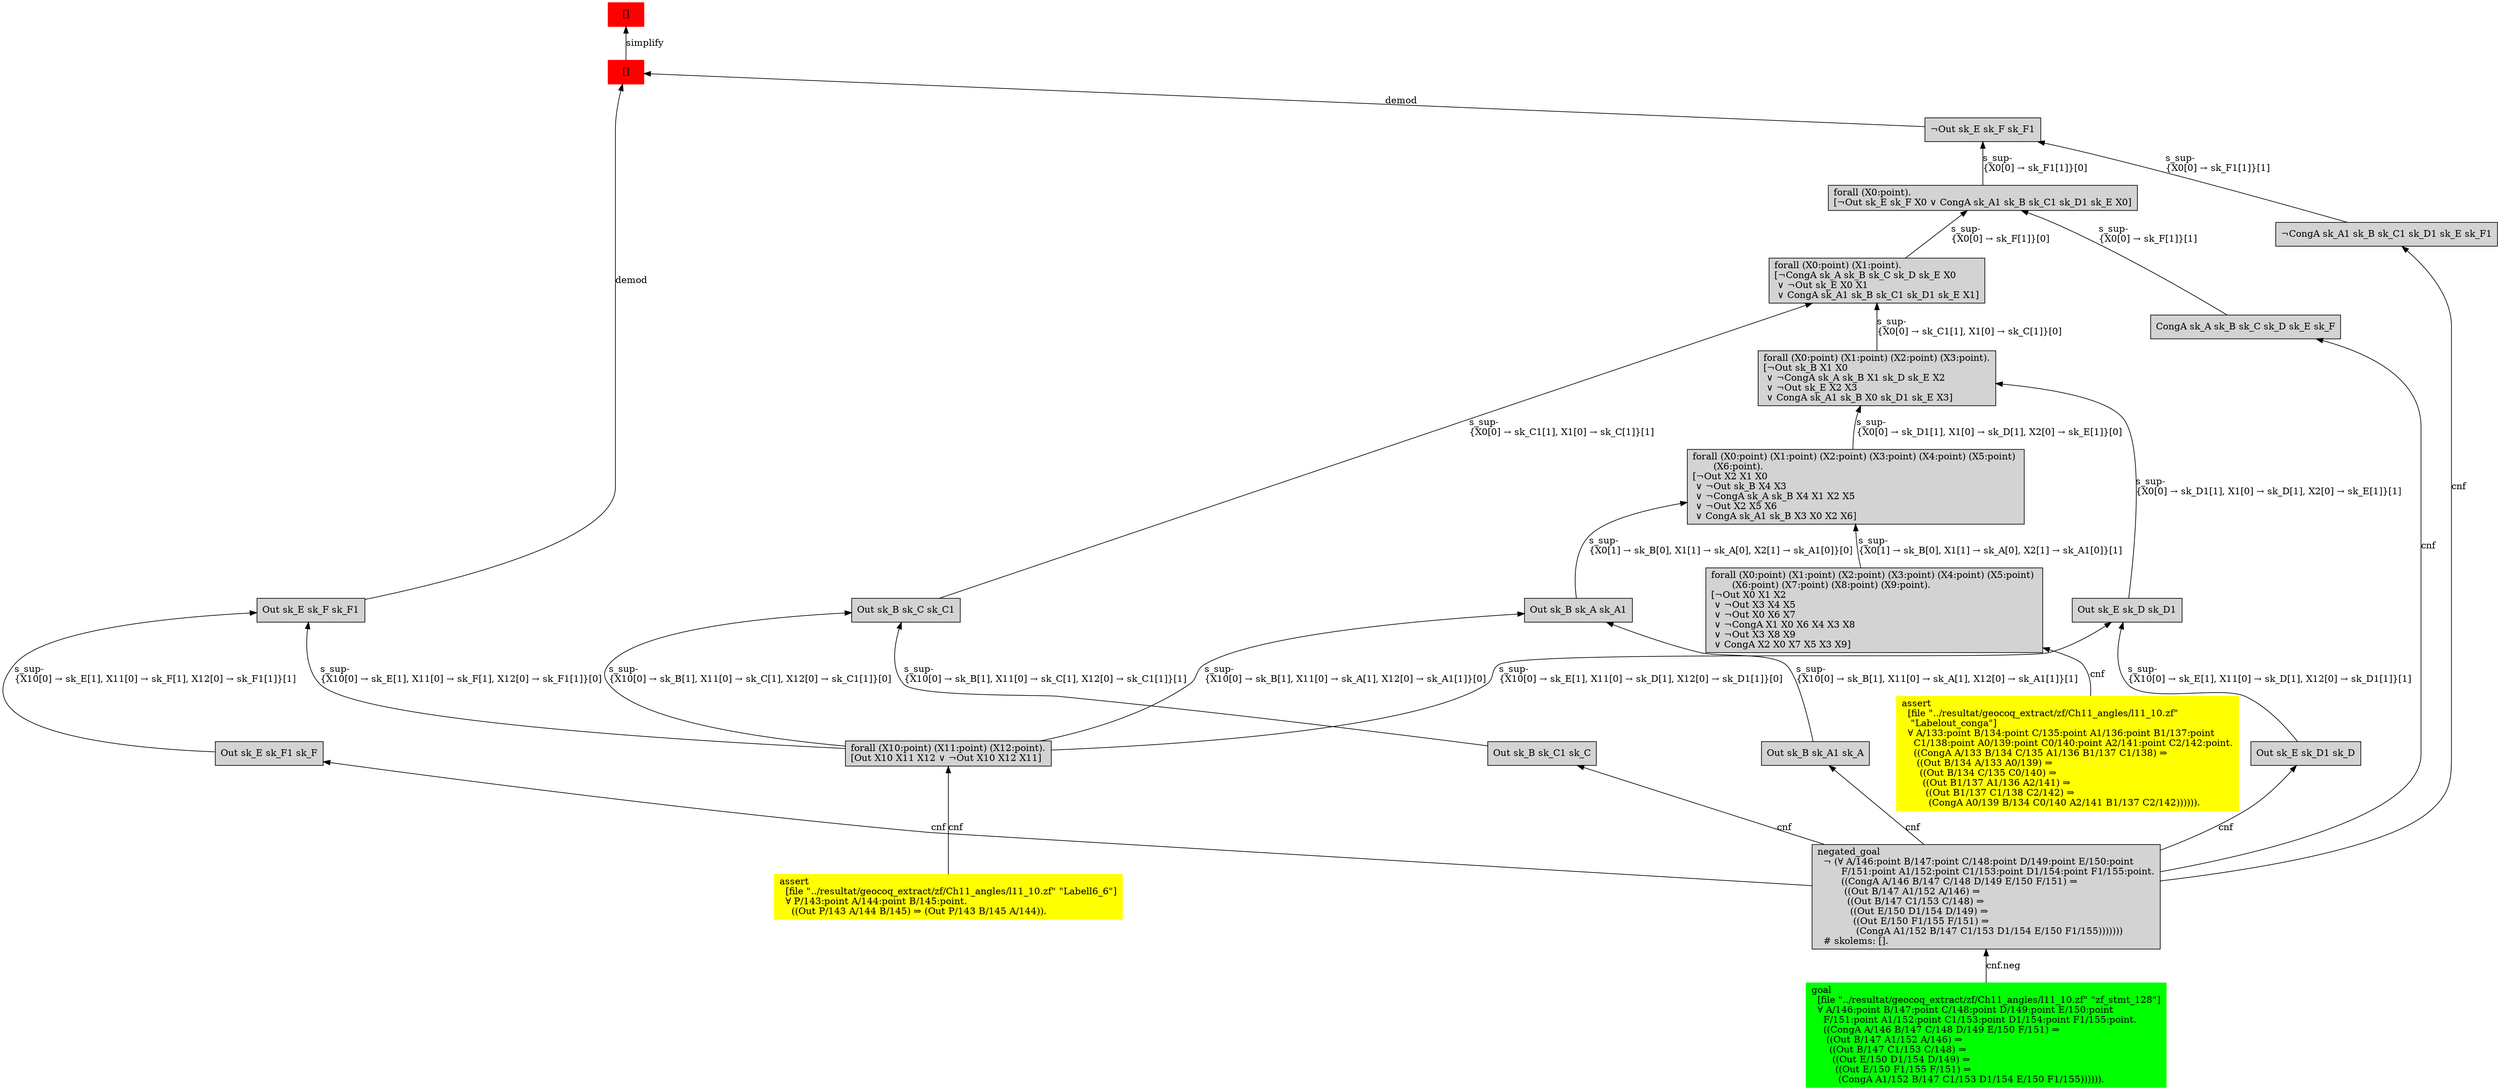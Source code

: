 digraph "unsat_graph" {
  vertex_0 [color=red, label="[]", shape=box, style=filled];
  vertex_0 -> vertex_1 [label="simplify", dir="back"];
  vertex_1 [color=red, label="[]", shape=box, style=filled];
  vertex_1 -> vertex_2 [label="demod", dir="back"];
  vertex_2 [shape=box, label="Out sk_E sk_F sk_F1\l", style=filled];
  vertex_2 -> vertex_3 [label="s_sup-\l\{X10[0] → sk_E[1], X11[0] → sk_F[1], X12[0] → sk_F1[1]\}[0]\l", dir="back"];
  vertex_3 [shape=box, label="forall (X10:point) (X11:point) (X12:point).\l[Out X10 X11 X12 ∨ ¬Out X10 X12 X11]\l", style=filled];
  vertex_3 -> vertex_4 [label="cnf", dir="back"];
  vertex_4 [color=yellow, shape=box, label="assert\l  [file \"../resultat/geocoq_extract/zf/Ch11_angles/l11_10.zf\" \"Labell6_6\"]\l  ∀ P/143:point A/144:point B/145:point.\l    ((Out P/143 A/144 B/145) ⇒ (Out P/143 B/145 A/144)).\l", style=filled];
  vertex_2 -> vertex_5 [label="s_sup-\l\{X10[0] → sk_E[1], X11[0] → sk_F[1], X12[0] → sk_F1[1]\}[1]\l", dir="back"];
  vertex_5 [shape=box, label="Out sk_E sk_F1 sk_F\l", style=filled];
  vertex_5 -> vertex_6 [label="cnf", dir="back"];
  vertex_6 [shape=box, label="negated_goal\l  ¬ (∀ A/146:point B/147:point C/148:point D/149:point E/150:point \l        F/151:point A1/152:point C1/153:point D1/154:point F1/155:point.\l        ((CongA A/146 B/147 C/148 D/149 E/150 F/151) ⇒\l         ((Out B/147 A1/152 A/146) ⇒\l          ((Out B/147 C1/153 C/148) ⇒\l           ((Out E/150 D1/154 D/149) ⇒\l            ((Out E/150 F1/155 F/151) ⇒\l             (CongA A1/152 B/147 C1/153 D1/154 E/150 F1/155)))))))\l  # skolems: [].\l", style=filled];
  vertex_6 -> vertex_7 [label="cnf.neg", dir="back"];
  vertex_7 [color=green, shape=box, label="goal\l  [file \"../resultat/geocoq_extract/zf/Ch11_angles/l11_10.zf\" \"zf_stmt_128\"]\l  ∀ A/146:point B/147:point C/148:point D/149:point E/150:point \l    F/151:point A1/152:point C1/153:point D1/154:point F1/155:point.\l    ((CongA A/146 B/147 C/148 D/149 E/150 F/151) ⇒\l     ((Out B/147 A1/152 A/146) ⇒\l      ((Out B/147 C1/153 C/148) ⇒\l       ((Out E/150 D1/154 D/149) ⇒\l        ((Out E/150 F1/155 F/151) ⇒\l         (CongA A1/152 B/147 C1/153 D1/154 E/150 F1/155)))))).\l", style=filled];
  vertex_1 -> vertex_8 [label="demod", dir="back"];
  vertex_8 [shape=box, label="¬Out sk_E sk_F sk_F1\l", style=filled];
  vertex_8 -> vertex_9 [label="s_sup-\l\{X0[0] → sk_F1[1]\}[1]\l", dir="back"];
  vertex_9 [shape=box, label="¬CongA sk_A1 sk_B sk_C1 sk_D1 sk_E sk_F1\l", style=filled];
  vertex_9 -> vertex_6 [label="cnf", dir="back"];
  vertex_8 -> vertex_10 [label="s_sup-\l\{X0[0] → sk_F1[1]\}[0]\l", dir="back"];
  vertex_10 [shape=box, label="forall (X0:point).\l[¬Out sk_E sk_F X0 ∨ CongA sk_A1 sk_B sk_C1 sk_D1 sk_E X0]\l", style=filled];
  vertex_10 -> vertex_11 [label="s_sup-\l\{X0[0] → sk_F[1]\}[0]\l", dir="back"];
  vertex_11 [shape=box, label="forall (X0:point) (X1:point).\l[¬CongA sk_A sk_B sk_C sk_D sk_E X0\l ∨ ¬Out sk_E X0 X1\l ∨ CongA sk_A1 sk_B sk_C1 sk_D1 sk_E X1]\l", style=filled];
  vertex_11 -> vertex_12 [label="s_sup-\l\{X0[0] → sk_C1[1], X1[0] → sk_C[1]\}[0]\l", dir="back"];
  vertex_12 [shape=box, label="forall (X0:point) (X1:point) (X2:point) (X3:point).\l[¬Out sk_B X1 X0\l ∨ ¬CongA sk_A sk_B X1 sk_D sk_E X2\l ∨ ¬Out sk_E X2 X3\l ∨ CongA sk_A1 sk_B X0 sk_D1 sk_E X3]\l", style=filled];
  vertex_12 -> vertex_13 [label="s_sup-\l\{X0[0] → sk_D1[1], X1[0] → sk_D[1], X2[0] → sk_E[1]\}[0]\l", dir="back"];
  vertex_13 [shape=box, label="forall (X0:point) (X1:point) (X2:point) (X3:point) (X4:point) (X5:point) \l       (X6:point).\l[¬Out X2 X1 X0\l ∨ ¬Out sk_B X4 X3\l ∨ ¬CongA sk_A sk_B X4 X1 X2 X5\l ∨ ¬Out X2 X5 X6\l ∨ CongA sk_A1 sk_B X3 X0 X2 X6]\l", style=filled];
  vertex_13 -> vertex_14 [label="s_sup-\l\{X0[1] → sk_B[0], X1[1] → sk_A[0], X2[1] → sk_A1[0]\}[1]\l", dir="back"];
  vertex_14 [shape=box, label="forall (X0:point) (X1:point) (X2:point) (X3:point) (X4:point) (X5:point) \l       (X6:point) (X7:point) (X8:point) (X9:point).\l[¬Out X0 X1 X2\l ∨ ¬Out X3 X4 X5\l ∨ ¬Out X0 X6 X7\l ∨ ¬CongA X1 X0 X6 X4 X3 X8\l ∨ ¬Out X3 X8 X9\l ∨ CongA X2 X0 X7 X5 X3 X9]\l", style=filled];
  vertex_14 -> vertex_15 [label="cnf", dir="back"];
  vertex_15 [color=yellow, shape=box, label="assert\l  [file \"../resultat/geocoq_extract/zf/Ch11_angles/l11_10.zf\" \l   \"Labelout_conga\"]\l  ∀ A/133:point B/134:point C/135:point A1/136:point B1/137:point \l    C1/138:point A0/139:point C0/140:point A2/141:point C2/142:point.\l    ((CongA A/133 B/134 C/135 A1/136 B1/137 C1/138) ⇒\l     ((Out B/134 A/133 A0/139) ⇒\l      ((Out B/134 C/135 C0/140) ⇒\l       ((Out B1/137 A1/136 A2/141) ⇒\l        ((Out B1/137 C1/138 C2/142) ⇒\l         (CongA A0/139 B/134 C0/140 A2/141 B1/137 C2/142)))))).\l", style=filled];
  vertex_13 -> vertex_16 [label="s_sup-\l\{X0[1] → sk_B[0], X1[1] → sk_A[0], X2[1] → sk_A1[0]\}[0]\l", dir="back"];
  vertex_16 [shape=box, label="Out sk_B sk_A sk_A1\l", style=filled];
  vertex_16 -> vertex_3 [label="s_sup-\l\{X10[0] → sk_B[1], X11[0] → sk_A[1], X12[0] → sk_A1[1]\}[0]\l", dir="back"];
  vertex_16 -> vertex_17 [label="s_sup-\l\{X10[0] → sk_B[1], X11[0] → sk_A[1], X12[0] → sk_A1[1]\}[1]\l", dir="back"];
  vertex_17 [shape=box, label="Out sk_B sk_A1 sk_A\l", style=filled];
  vertex_17 -> vertex_6 [label="cnf", dir="back"];
  vertex_12 -> vertex_18 [label="s_sup-\l\{X0[0] → sk_D1[1], X1[0] → sk_D[1], X2[0] → sk_E[1]\}[1]\l", dir="back"];
  vertex_18 [shape=box, label="Out sk_E sk_D sk_D1\l", style=filled];
  vertex_18 -> vertex_3 [label="s_sup-\l\{X10[0] → sk_E[1], X11[0] → sk_D[1], X12[0] → sk_D1[1]\}[0]\l", dir="back"];
  vertex_18 -> vertex_19 [label="s_sup-\l\{X10[0] → sk_E[1], X11[0] → sk_D[1], X12[0] → sk_D1[1]\}[1]\l", dir="back"];
  vertex_19 [shape=box, label="Out sk_E sk_D1 sk_D\l", style=filled];
  vertex_19 -> vertex_6 [label="cnf", dir="back"];
  vertex_11 -> vertex_20 [label="s_sup-\l\{X0[0] → sk_C1[1], X1[0] → sk_C[1]\}[1]\l", dir="back"];
  vertex_20 [shape=box, label="Out sk_B sk_C sk_C1\l", style=filled];
  vertex_20 -> vertex_3 [label="s_sup-\l\{X10[0] → sk_B[1], X11[0] → sk_C[1], X12[0] → sk_C1[1]\}[0]\l", dir="back"];
  vertex_20 -> vertex_21 [label="s_sup-\l\{X10[0] → sk_B[1], X11[0] → sk_C[1], X12[0] → sk_C1[1]\}[1]\l", dir="back"];
  vertex_21 [shape=box, label="Out sk_B sk_C1 sk_C\l", style=filled];
  vertex_21 -> vertex_6 [label="cnf", dir="back"];
  vertex_10 -> vertex_22 [label="s_sup-\l\{X0[0] → sk_F[1]\}[1]\l", dir="back"];
  vertex_22 [shape=box, label="CongA sk_A sk_B sk_C sk_D sk_E sk_F\l", style=filled];
  vertex_22 -> vertex_6 [label="cnf", dir="back"];
  }


